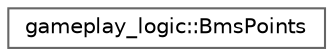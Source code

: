digraph "Graphical Class Hierarchy"
{
 // LATEX_PDF_SIZE
  bgcolor="transparent";
  edge [fontname=Helvetica,fontsize=10,labelfontname=Helvetica,labelfontsize=10];
  node [fontname=Helvetica,fontsize=10,shape=box,height=0.2,width=0.4];
  rankdir="LR";
  Node0 [id="Node000000",label="gameplay_logic::BmsPoints",height=0.2,width=0.4,color="grey40", fillcolor="white", style="filled",URL="$classgameplay__logic_1_1BmsPoints.html",tooltip=" "];
}

